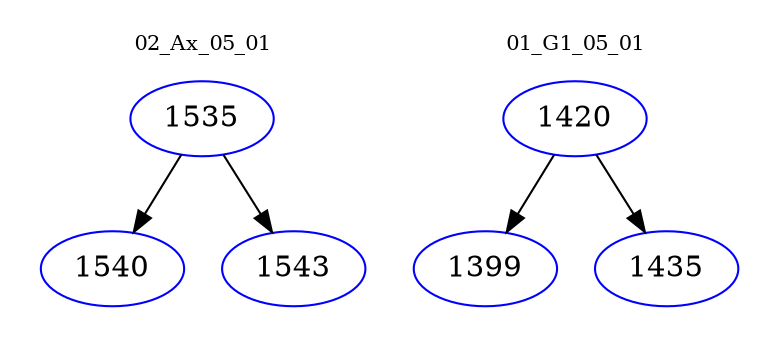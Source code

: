 digraph{
subgraph cluster_0 {
color = white
label = "02_Ax_05_01";
fontsize=10;
T0_1535 [label="1535", color="blue"]
T0_1535 -> T0_1540 [color="black"]
T0_1540 [label="1540", color="blue"]
T0_1535 -> T0_1543 [color="black"]
T0_1543 [label="1543", color="blue"]
}
subgraph cluster_1 {
color = white
label = "01_G1_05_01";
fontsize=10;
T1_1420 [label="1420", color="blue"]
T1_1420 -> T1_1399 [color="black"]
T1_1399 [label="1399", color="blue"]
T1_1420 -> T1_1435 [color="black"]
T1_1435 [label="1435", color="blue"]
}
}
